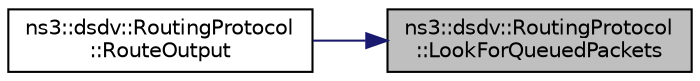 digraph "ns3::dsdv::RoutingProtocol::LookForQueuedPackets"
{
 // LATEX_PDF_SIZE
  edge [fontname="Helvetica",fontsize="10",labelfontname="Helvetica",labelfontsize="10"];
  node [fontname="Helvetica",fontsize="10",shape=record];
  rankdir="RL";
  Node1 [label="ns3::dsdv::RoutingProtocol\l::LookForQueuedPackets",height=0.2,width=0.4,color="black", fillcolor="grey75", style="filled", fontcolor="black",tooltip="Look for any queued packets to send them out."];
  Node1 -> Node2 [dir="back",color="midnightblue",fontsize="10",style="solid",fontname="Helvetica"];
  Node2 [label="ns3::dsdv::RoutingProtocol\l::RouteOutput",height=0.2,width=0.4,color="black", fillcolor="white", style="filled",URL="$classns3_1_1dsdv_1_1_routing_protocol.html#af025a37dfb12829be3a1f484c5c926c0",tooltip="Query routing cache for an existing route, for an outbound packet."];
}
